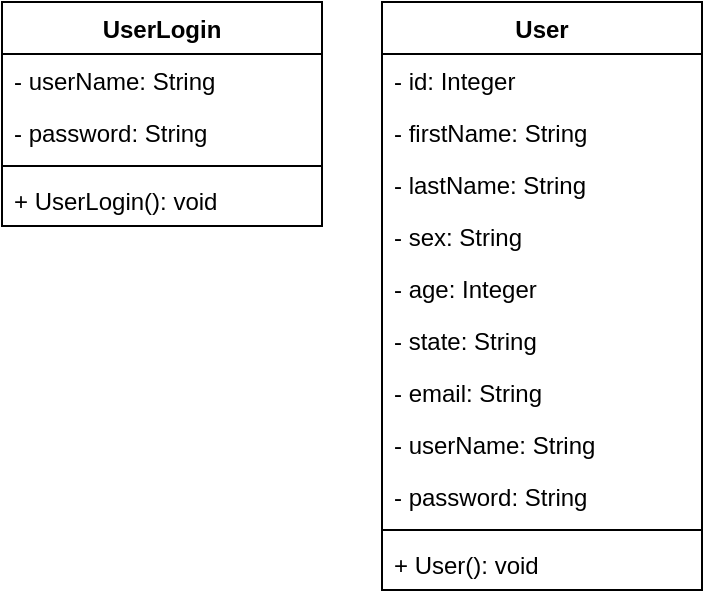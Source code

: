 <mxfile version="13.3.5" type="device"><diagram id="IM7-D4FI8ZWmBHIDuJyk" name="Page-1"><mxGraphModel dx="749" dy="556" grid="1" gridSize="10" guides="1" tooltips="1" connect="1" arrows="1" fold="1" page="1" pageScale="1" pageWidth="850" pageHeight="1100" math="0" shadow="0"><root><mxCell id="0"/><mxCell id="1" parent="0"/><mxCell id="zSR-Zl6oP5_1D9vxVSvQ-1" value="UserLogin" style="swimlane;fontStyle=1;align=center;verticalAlign=top;childLayout=stackLayout;horizontal=1;startSize=26;horizontalStack=0;resizeParent=1;resizeParentMax=0;resizeLast=0;collapsible=1;marginBottom=0;" vertex="1" parent="1"><mxGeometry x="110" y="120" width="160" height="112" as="geometry"/></mxCell><mxCell id="zSR-Zl6oP5_1D9vxVSvQ-2" value="- userName: String" style="text;strokeColor=none;fillColor=none;align=left;verticalAlign=top;spacingLeft=4;spacingRight=4;overflow=hidden;rotatable=0;points=[[0,0.5],[1,0.5]];portConstraint=eastwest;" vertex="1" parent="zSR-Zl6oP5_1D9vxVSvQ-1"><mxGeometry y="26" width="160" height="26" as="geometry"/></mxCell><mxCell id="zSR-Zl6oP5_1D9vxVSvQ-5" value="- password: String" style="text;strokeColor=none;fillColor=none;align=left;verticalAlign=top;spacingLeft=4;spacingRight=4;overflow=hidden;rotatable=0;points=[[0,0.5],[1,0.5]];portConstraint=eastwest;" vertex="1" parent="zSR-Zl6oP5_1D9vxVSvQ-1"><mxGeometry y="52" width="160" height="26" as="geometry"/></mxCell><mxCell id="zSR-Zl6oP5_1D9vxVSvQ-3" value="" style="line;strokeWidth=1;fillColor=none;align=left;verticalAlign=middle;spacingTop=-1;spacingLeft=3;spacingRight=3;rotatable=0;labelPosition=right;points=[];portConstraint=eastwest;" vertex="1" parent="zSR-Zl6oP5_1D9vxVSvQ-1"><mxGeometry y="78" width="160" height="8" as="geometry"/></mxCell><mxCell id="zSR-Zl6oP5_1D9vxVSvQ-4" value="+ UserLogin(): void" style="text;strokeColor=none;fillColor=none;align=left;verticalAlign=top;spacingLeft=4;spacingRight=4;overflow=hidden;rotatable=0;points=[[0,0.5],[1,0.5]];portConstraint=eastwest;" vertex="1" parent="zSR-Zl6oP5_1D9vxVSvQ-1"><mxGeometry y="86" width="160" height="26" as="geometry"/></mxCell><mxCell id="zSR-Zl6oP5_1D9vxVSvQ-10" value="User" style="swimlane;fontStyle=1;align=center;verticalAlign=top;childLayout=stackLayout;horizontal=1;startSize=26;horizontalStack=0;resizeParent=1;resizeParentMax=0;resizeLast=0;collapsible=1;marginBottom=0;" vertex="1" parent="1"><mxGeometry x="300" y="120" width="160" height="294" as="geometry"/></mxCell><mxCell id="zSR-Zl6oP5_1D9vxVSvQ-22" value="- id: Integer" style="text;strokeColor=none;fillColor=none;align=left;verticalAlign=top;spacingLeft=4;spacingRight=4;overflow=hidden;rotatable=0;points=[[0,0.5],[1,0.5]];portConstraint=eastwest;" vertex="1" parent="zSR-Zl6oP5_1D9vxVSvQ-10"><mxGeometry y="26" width="160" height="26" as="geometry"/></mxCell><mxCell id="zSR-Zl6oP5_1D9vxVSvQ-20" value="- firstName: String" style="text;strokeColor=none;fillColor=none;align=left;verticalAlign=top;spacingLeft=4;spacingRight=4;overflow=hidden;rotatable=0;points=[[0,0.5],[1,0.5]];portConstraint=eastwest;" vertex="1" parent="zSR-Zl6oP5_1D9vxVSvQ-10"><mxGeometry y="52" width="160" height="26" as="geometry"/></mxCell><mxCell id="zSR-Zl6oP5_1D9vxVSvQ-21" value="- lastName: String" style="text;strokeColor=none;fillColor=none;align=left;verticalAlign=top;spacingLeft=4;spacingRight=4;overflow=hidden;rotatable=0;points=[[0,0.5],[1,0.5]];portConstraint=eastwest;" vertex="1" parent="zSR-Zl6oP5_1D9vxVSvQ-10"><mxGeometry y="78" width="160" height="26" as="geometry"/></mxCell><mxCell id="zSR-Zl6oP5_1D9vxVSvQ-11" value="- sex: String" style="text;strokeColor=none;fillColor=none;align=left;verticalAlign=top;spacingLeft=4;spacingRight=4;overflow=hidden;rotatable=0;points=[[0,0.5],[1,0.5]];portConstraint=eastwest;" vertex="1" parent="zSR-Zl6oP5_1D9vxVSvQ-10"><mxGeometry y="104" width="160" height="26" as="geometry"/></mxCell><mxCell id="zSR-Zl6oP5_1D9vxVSvQ-14" value="- age: Integer" style="text;strokeColor=none;fillColor=none;align=left;verticalAlign=top;spacingLeft=4;spacingRight=4;overflow=hidden;rotatable=0;points=[[0,0.5],[1,0.5]];portConstraint=eastwest;" vertex="1" parent="zSR-Zl6oP5_1D9vxVSvQ-10"><mxGeometry y="130" width="160" height="26" as="geometry"/></mxCell><mxCell id="zSR-Zl6oP5_1D9vxVSvQ-15" value="- state: String" style="text;strokeColor=none;fillColor=none;align=left;verticalAlign=top;spacingLeft=4;spacingRight=4;overflow=hidden;rotatable=0;points=[[0,0.5],[1,0.5]];portConstraint=eastwest;" vertex="1" parent="zSR-Zl6oP5_1D9vxVSvQ-10"><mxGeometry y="156" width="160" height="26" as="geometry"/></mxCell><mxCell id="zSR-Zl6oP5_1D9vxVSvQ-17" value="- email: String" style="text;strokeColor=none;fillColor=none;align=left;verticalAlign=top;spacingLeft=4;spacingRight=4;overflow=hidden;rotatable=0;points=[[0,0.5],[1,0.5]];portConstraint=eastwest;" vertex="1" parent="zSR-Zl6oP5_1D9vxVSvQ-10"><mxGeometry y="182" width="160" height="26" as="geometry"/></mxCell><mxCell id="zSR-Zl6oP5_1D9vxVSvQ-16" value="- userName: String" style="text;strokeColor=none;fillColor=none;align=left;verticalAlign=top;spacingLeft=4;spacingRight=4;overflow=hidden;rotatable=0;points=[[0,0.5],[1,0.5]];portConstraint=eastwest;" vertex="1" parent="zSR-Zl6oP5_1D9vxVSvQ-10"><mxGeometry y="208" width="160" height="26" as="geometry"/></mxCell><mxCell id="zSR-Zl6oP5_1D9vxVSvQ-18" value="- password: String" style="text;strokeColor=none;fillColor=none;align=left;verticalAlign=top;spacingLeft=4;spacingRight=4;overflow=hidden;rotatable=0;points=[[0,0.5],[1,0.5]];portConstraint=eastwest;" vertex="1" parent="zSR-Zl6oP5_1D9vxVSvQ-10"><mxGeometry y="234" width="160" height="26" as="geometry"/></mxCell><mxCell id="zSR-Zl6oP5_1D9vxVSvQ-12" value="" style="line;strokeWidth=1;fillColor=none;align=left;verticalAlign=middle;spacingTop=-1;spacingLeft=3;spacingRight=3;rotatable=0;labelPosition=right;points=[];portConstraint=eastwest;" vertex="1" parent="zSR-Zl6oP5_1D9vxVSvQ-10"><mxGeometry y="260" width="160" height="8" as="geometry"/></mxCell><mxCell id="zSR-Zl6oP5_1D9vxVSvQ-13" value="+ User(): void" style="text;strokeColor=none;fillColor=none;align=left;verticalAlign=top;spacingLeft=4;spacingRight=4;overflow=hidden;rotatable=0;points=[[0,0.5],[1,0.5]];portConstraint=eastwest;" vertex="1" parent="zSR-Zl6oP5_1D9vxVSvQ-10"><mxGeometry y="268" width="160" height="26" as="geometry"/></mxCell></root></mxGraphModel></diagram></mxfile>